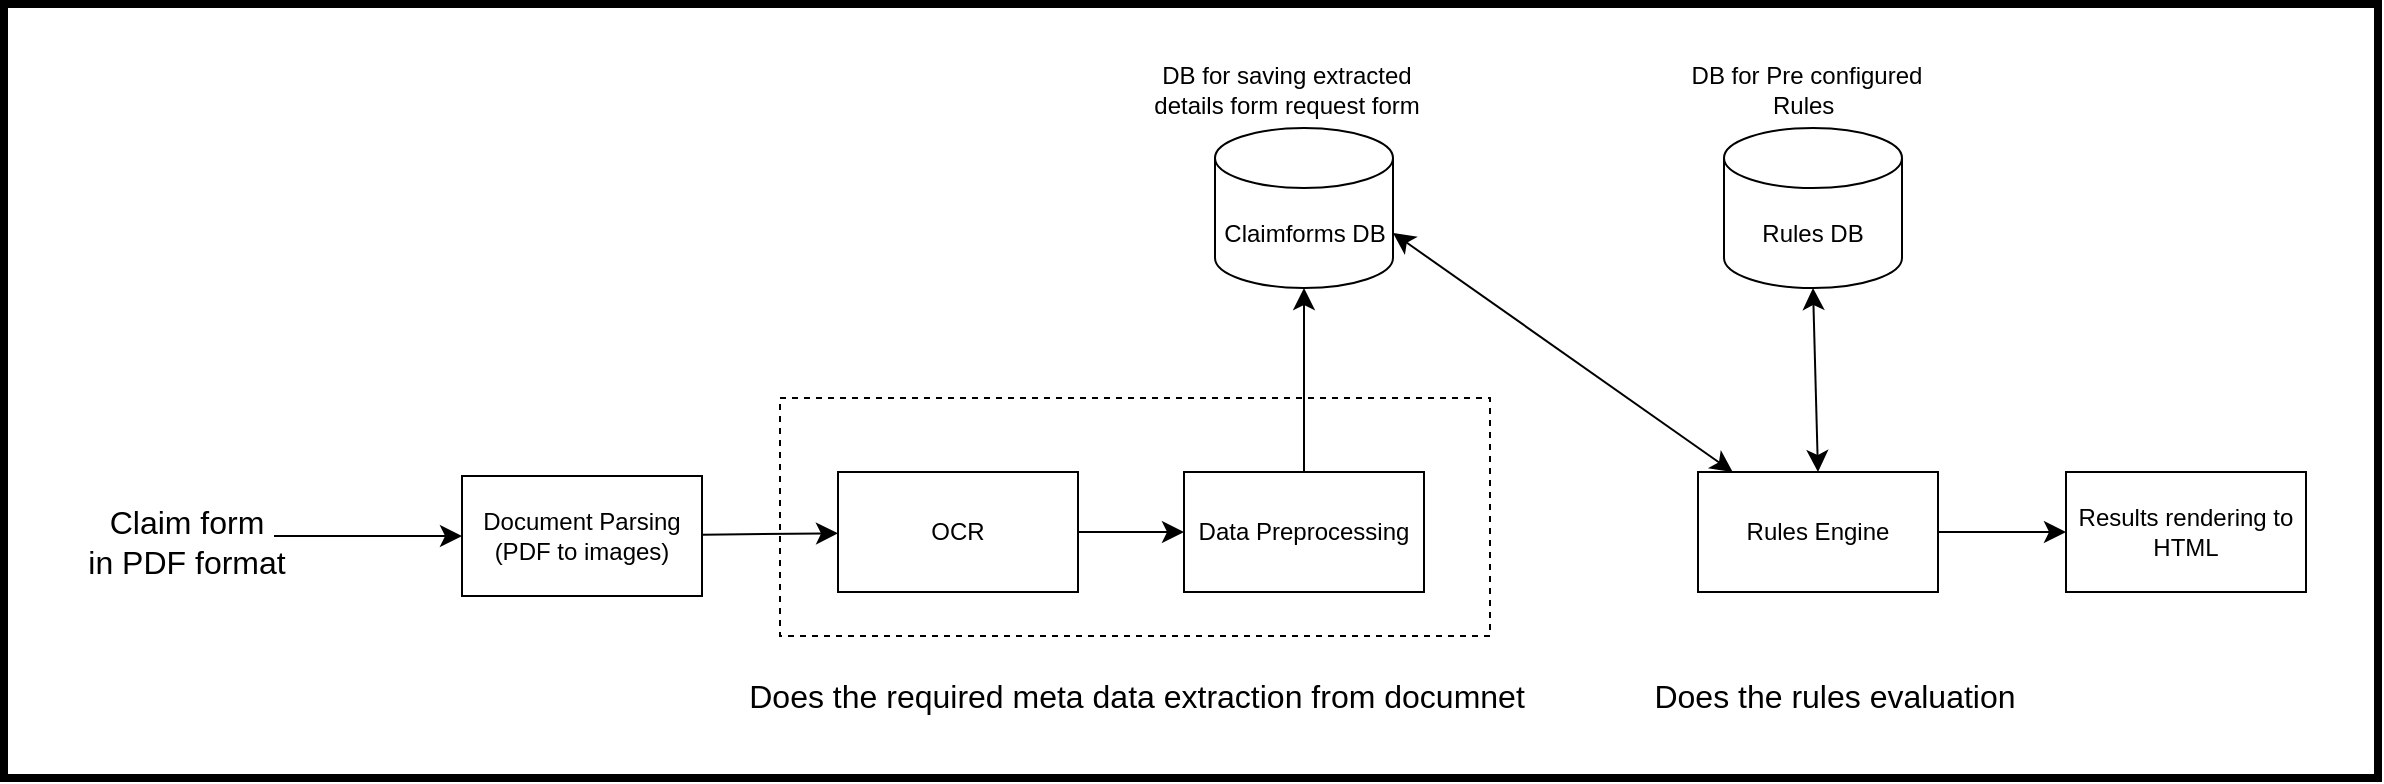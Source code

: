 <mxfile version="28.0.7">
  <diagram name="Page-1" id="JdNmZWBCJ_EPhgS1tp4M">
    <mxGraphModel dx="2249" dy="1323" grid="0" gridSize="10" guides="1" tooltips="1" connect="1" arrows="1" fold="1" page="0" pageScale="1" pageWidth="1100" pageHeight="850" math="0" shadow="0">
      <root>
        <mxCell id="0" />
        <mxCell id="1" parent="0" />
        <mxCell id="pI4drYn6D9KPkYObKncp-32" value="" style="rounded=0;whiteSpace=wrap;html=1;strokeWidth=4;" vertex="1" parent="1">
          <mxGeometry x="-526" y="-73" width="1187" height="387" as="geometry" />
        </mxCell>
        <mxCell id="pI4drYn6D9KPkYObKncp-28" value="" style="rounded=0;whiteSpace=wrap;html=1;dashed=1;" vertex="1" parent="1">
          <mxGeometry x="-138" y="124" width="355" height="119" as="geometry" />
        </mxCell>
        <mxCell id="pI4drYn6D9KPkYObKncp-8" value="" style="edgeStyle=none;curved=1;rounded=0;orthogonalLoop=1;jettySize=auto;html=1;fontSize=12;startSize=8;endSize=8;" edge="1" parent="1" source="pI4drYn6D9KPkYObKncp-1" target="pI4drYn6D9KPkYObKncp-4">
          <mxGeometry relative="1" as="geometry" />
        </mxCell>
        <mxCell id="pI4drYn6D9KPkYObKncp-1" value="Document Parsing (PDF to images)" style="rounded=0;whiteSpace=wrap;html=1;" vertex="1" parent="1">
          <mxGeometry x="-297" y="163" width="120" height="60" as="geometry" />
        </mxCell>
        <mxCell id="pI4drYn6D9KPkYObKncp-9" value="" style="edgeStyle=none;curved=1;rounded=0;orthogonalLoop=1;jettySize=auto;html=1;fontSize=12;startSize=8;endSize=8;" edge="1" parent="1" source="pI4drYn6D9KPkYObKncp-4" target="pI4drYn6D9KPkYObKncp-5">
          <mxGeometry relative="1" as="geometry" />
        </mxCell>
        <mxCell id="pI4drYn6D9KPkYObKncp-4" value="OCR" style="rounded=0;whiteSpace=wrap;html=1;" vertex="1" parent="1">
          <mxGeometry x="-109" y="161" width="120" height="60" as="geometry" />
        </mxCell>
        <mxCell id="pI4drYn6D9KPkYObKncp-19" value="" style="edgeStyle=none;curved=1;rounded=0;orthogonalLoop=1;jettySize=auto;html=1;fontSize=12;startSize=8;endSize=8;" edge="1" parent="1" source="pI4drYn6D9KPkYObKncp-5" target="pI4drYn6D9KPkYObKncp-6">
          <mxGeometry relative="1" as="geometry" />
        </mxCell>
        <mxCell id="pI4drYn6D9KPkYObKncp-5" value="Data Preprocessing" style="rounded=0;whiteSpace=wrap;html=1;" vertex="1" parent="1">
          <mxGeometry x="64" y="161" width="120" height="60" as="geometry" />
        </mxCell>
        <mxCell id="pI4drYn6D9KPkYObKncp-6" value="Claimforms DB" style="shape=cylinder3;whiteSpace=wrap;html=1;boundedLbl=1;backgroundOutline=1;size=15;" vertex="1" parent="1">
          <mxGeometry x="79.5" y="-11" width="89" height="80" as="geometry" />
        </mxCell>
        <mxCell id="pI4drYn6D9KPkYObKncp-13" value="" style="edgeStyle=none;curved=1;rounded=0;orthogonalLoop=1;jettySize=auto;html=1;fontSize=12;startSize=8;endSize=8;" edge="1" parent="1" source="pI4drYn6D9KPkYObKncp-10" target="pI4drYn6D9KPkYObKncp-12">
          <mxGeometry relative="1" as="geometry" />
        </mxCell>
        <mxCell id="pI4drYn6D9KPkYObKncp-10" value="Rules Engine" style="rounded=0;whiteSpace=wrap;html=1;" vertex="1" parent="1">
          <mxGeometry x="321" y="161" width="120" height="60" as="geometry" />
        </mxCell>
        <mxCell id="pI4drYn6D9KPkYObKncp-12" value="Results rendering to HTML" style="rounded=0;whiteSpace=wrap;html=1;" vertex="1" parent="1">
          <mxGeometry x="505" y="161" width="120" height="60" as="geometry" />
        </mxCell>
        <mxCell id="pI4drYn6D9KPkYObKncp-14" value="Rules DB" style="shape=cylinder3;whiteSpace=wrap;html=1;boundedLbl=1;backgroundOutline=1;size=15;" vertex="1" parent="1">
          <mxGeometry x="334" y="-11" width="89" height="80" as="geometry" />
        </mxCell>
        <mxCell id="pI4drYn6D9KPkYObKncp-22" value="" style="endArrow=classic;startArrow=classic;html=1;rounded=0;fontSize=12;startSize=8;endSize=8;curved=1;exitX=1;exitY=0;exitDx=0;exitDy=52.5;exitPerimeter=0;" edge="1" parent="1" source="pI4drYn6D9KPkYObKncp-6" target="pI4drYn6D9KPkYObKncp-10">
          <mxGeometry width="50" height="50" relative="1" as="geometry">
            <mxPoint x="250" y="201" as="sourcePoint" />
            <mxPoint x="300" y="151" as="targetPoint" />
          </mxGeometry>
        </mxCell>
        <mxCell id="pI4drYn6D9KPkYObKncp-23" value="" style="endArrow=classic;startArrow=classic;html=1;rounded=0;fontSize=12;startSize=8;endSize=8;curved=1;entryX=0.5;entryY=1;entryDx=0;entryDy=0;entryPerimeter=0;exitX=0.5;exitY=0;exitDx=0;exitDy=0;" edge="1" parent="1" source="pI4drYn6D9KPkYObKncp-10" target="pI4drYn6D9KPkYObKncp-14">
          <mxGeometry width="50" height="50" relative="1" as="geometry">
            <mxPoint x="337" y="169" as="sourcePoint" />
            <mxPoint x="387" y="119" as="targetPoint" />
          </mxGeometry>
        </mxCell>
        <mxCell id="pI4drYn6D9KPkYObKncp-24" value="" style="endArrow=classic;html=1;rounded=0;fontSize=12;startSize=8;endSize=8;curved=1;entryX=0;entryY=0.5;entryDx=0;entryDy=0;" edge="1" parent="1" target="pI4drYn6D9KPkYObKncp-1">
          <mxGeometry width="50" height="50" relative="1" as="geometry">
            <mxPoint x="-391" y="193" as="sourcePoint" />
            <mxPoint x="295" y="33" as="targetPoint" />
          </mxGeometry>
        </mxCell>
        <mxCell id="pI4drYn6D9KPkYObKncp-25" value="Claim form &lt;br&gt;in PDF format" style="text;html=1;align=center;verticalAlign=middle;resizable=0;points=[];autosize=1;strokeColor=none;fillColor=none;fontSize=16;" vertex="1" parent="1">
          <mxGeometry x="-494" y="171" width="117" height="50" as="geometry" />
        </mxCell>
        <mxCell id="pI4drYn6D9KPkYObKncp-27" value="Does the rules evaluation" style="text;html=1;align=center;verticalAlign=middle;resizable=0;points=[];autosize=1;strokeColor=none;fillColor=none;fontSize=16;" vertex="1" parent="1">
          <mxGeometry x="289" y="257" width="199" height="31" as="geometry" />
        </mxCell>
        <mxCell id="pI4drYn6D9KPkYObKncp-29" value="Does the required meta data extraction from documnet" style="text;html=1;align=center;verticalAlign=middle;resizable=0;points=[];autosize=1;strokeColor=none;fillColor=none;fontSize=16;" vertex="1" parent="1">
          <mxGeometry x="-163.5" y="257" width="406" height="31" as="geometry" />
        </mxCell>
        <mxCell id="pI4drYn6D9KPkYObKncp-30" value="DB for saving extracted details form request form" style="text;html=1;align=center;verticalAlign=middle;whiteSpace=wrap;rounded=0;" vertex="1" parent="1">
          <mxGeometry x="37" y="-45" width="157" height="30" as="geometry" />
        </mxCell>
        <mxCell id="pI4drYn6D9KPkYObKncp-31" value="DB for Pre configured Rules&amp;nbsp;" style="text;html=1;align=center;verticalAlign=middle;whiteSpace=wrap;rounded=0;" vertex="1" parent="1">
          <mxGeometry x="301" y="-45" width="149" height="30" as="geometry" />
        </mxCell>
      </root>
    </mxGraphModel>
  </diagram>
</mxfile>

